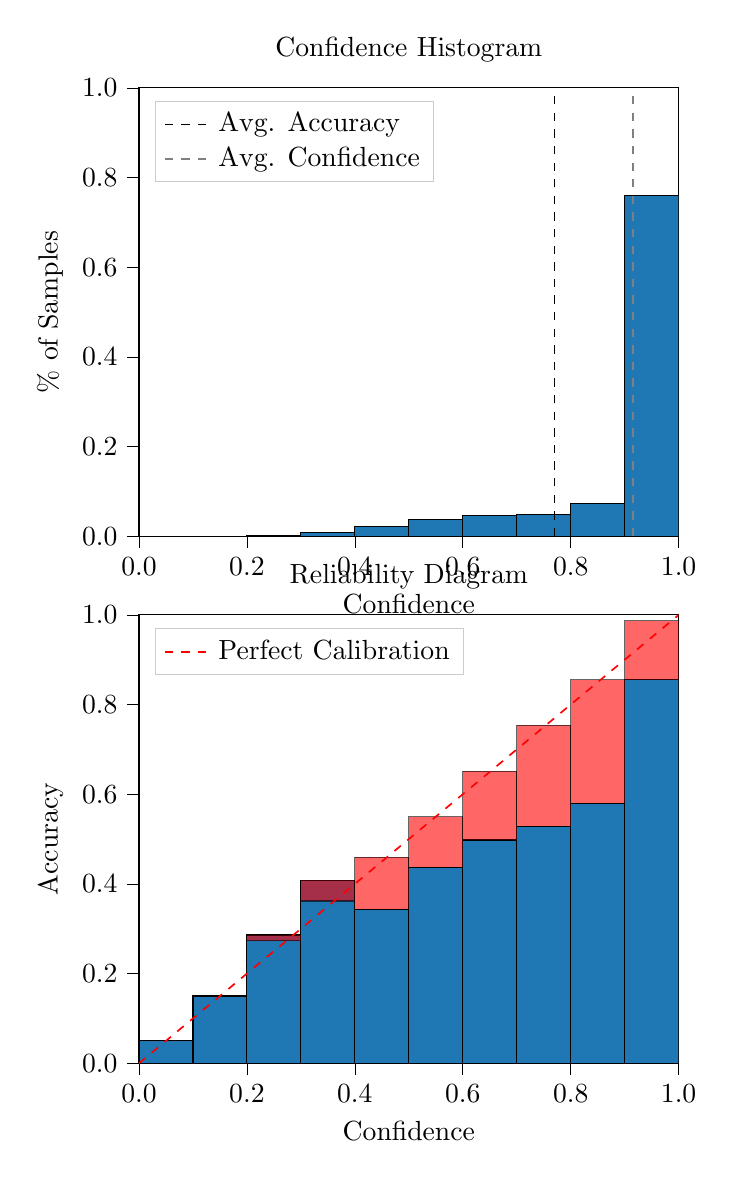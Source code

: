 % This file was created by tikzplotlib v0.9.8.
\begin{tikzpicture}

\definecolor{color0}{rgb}{0.122,0.467,0.706}

\begin{groupplot}[group style={group size=1 by 2}]
\nextgroupplot[
legend cell align={left},
legend style={
  fill opacity=0.8,
  draw opacity=1,
  text opacity=1,
  at={(0.03,0.97)},
  anchor=north west,
  draw=white!80!black
},
tick align=outside,
tick pos=left,
title={Confidence Histogram},
x grid style={white!69.02!black},
xlabel={Confidence},
xmin=0, xmax=1,
xtick style={color=black},
xtick={0,0.2,0.4,0.6,0.8,1},
xticklabels={0.0,0.2,0.4,0.6,0.8,1.0},
y grid style={white!69.02!black},
ylabel={\% of Samples},
ymin=0, ymax=1,
ytick style={color=black},
ytick={0,0.2,0.4,0.6,0.8,1},
yticklabels={0.0,0.2,0.4,0.6,0.8,1.0}
]
\draw[draw=black,fill=color0] (axis cs:-6.939e-18,0) rectangle (axis cs:0.1,0);
\draw[draw=black,fill=color0] (axis cs:0.1,0) rectangle (axis cs:0.2,0);
\draw[draw=black,fill=color0] (axis cs:0.2,0) rectangle (axis cs:0.3,0.002);
\draw[draw=black,fill=color0] (axis cs:0.3,0) rectangle (axis cs:0.4,0.009);
\draw[draw=black,fill=color0] (axis cs:0.4,0) rectangle (axis cs:0.5,0.022);
\draw[draw=black,fill=color0] (axis cs:0.5,0) rectangle (axis cs:0.6,0.038);
\draw[draw=black,fill=color0] (axis cs:0.6,0) rectangle (axis cs:0.7,0.047);
\draw[draw=black,fill=color0] (axis cs:0.7,0) rectangle (axis cs:0.8,0.049);
\draw[draw=black,fill=color0] (axis cs:0.8,0) rectangle (axis cs:0.9,0.073);
\draw[draw=black,fill=color0] (axis cs:0.9,0) rectangle (axis cs:1,0.76);
\addplot [semithick, black, dashed]
table {%
0.77 0
0.77 1
};
\addlegendentry{Avg. Accuracy}
\addplot [semithick, white!50.196!black, dashed]
table {%
0.915 0
0.915 1
};
\addlegendentry{Avg. Confidence}

\nextgroupplot[
legend cell align={left},
legend style={
  fill opacity=0.8,
  draw opacity=1,
  text opacity=1,
  at={(0.03,0.97)},
  anchor=north west,
  draw=white!80!black
},
tick align=outside,
tick pos=left,
title={Reliability Diagram},
x grid style={white!69.02!black},
xlabel={Confidence},
xmin=0, xmax=1,
xtick style={color=black},
xtick={0,0.2,0.4,0.6,0.8,1},
xticklabels={0.0,0.2,0.4,0.6,0.8,1.0},
y grid style={white!69.02!black},
ylabel={Accuracy},
ymin=0, ymax=1,
ytick style={color=black},
ytick={0,0.2,0.4,0.6,0.8,1},
yticklabels={0.0,0.2,0.4,0.6,0.8,1.0}
]
\draw[draw=black,fill=color0] (axis cs:-6.939e-18,0) rectangle (axis cs:0.1,0.05);
\draw[draw=black,fill=color0] (axis cs:0.1,0) rectangle (axis cs:0.2,0.15);
\draw[draw=black,fill=color0] (axis cs:0.2,0) rectangle (axis cs:0.3,0.286);
\draw[draw=black,fill=color0] (axis cs:0.3,0) rectangle (axis cs:0.4,0.408);
\draw[draw=black,fill=color0] (axis cs:0.4,0) rectangle (axis cs:0.5,0.343);
\draw[draw=black,fill=color0] (axis cs:0.5,0) rectangle (axis cs:0.6,0.437);
\draw[draw=black,fill=color0] (axis cs:0.6,0) rectangle (axis cs:0.7,0.498);
\draw[draw=black,fill=color0] (axis cs:0.7,0) rectangle (axis cs:0.8,0.529);
\draw[draw=black,fill=color0] (axis cs:0.8,0) rectangle (axis cs:0.9,0.58);
\draw[draw=black,fill=color0] (axis cs:0.9,0) rectangle (axis cs:1,0.855);
\draw[draw=black,fill=red,opacity=0.6] (axis cs:-6.939e-18,0.05) rectangle (axis cs:0.1,0.05);
\draw[draw=black,fill=red,opacity=0.6] (axis cs:0.1,0.15) rectangle (axis cs:0.2,0.15);
\draw[draw=black,fill=red,opacity=0.6] (axis cs:0.2,0.286) rectangle (axis cs:0.3,0.273);
\draw[draw=black,fill=red,opacity=0.6] (axis cs:0.3,0.408) rectangle (axis cs:0.4,0.362);
\draw[draw=black,fill=red,opacity=0.6] (axis cs:0.4,0.343) rectangle (axis cs:0.5,0.459);
\draw[draw=black,fill=red,opacity=0.6] (axis cs:0.5,0.437) rectangle (axis cs:0.6,0.55);
\draw[draw=black,fill=red,opacity=0.6] (axis cs:0.6,0.498) rectangle (axis cs:0.7,0.651);
\draw[draw=black,fill=red,opacity=0.6] (axis cs:0.7,0.529) rectangle (axis cs:0.8,0.754);
\draw[draw=black,fill=red,opacity=0.6] (axis cs:0.8,0.58) rectangle (axis cs:0.9,0.855);
\draw[draw=black,fill=red,opacity=0.6] (axis cs:0.9,0.855) rectangle (axis cs:1,0.987);
\addplot [semithick, red, dashed]
table {%
0 0
1 1
};
\addlegendentry{Perfect Calibration}
\end{groupplot}

\end{tikzpicture}
